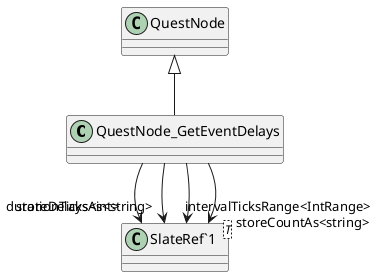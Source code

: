 @startuml
class QuestNode_GetEventDelays {
}
class "SlateRef`1"<T> {
}
QuestNode <|-- QuestNode_GetEventDelays
QuestNode_GetEventDelays --> "durationTicks<int>" "SlateRef`1"
QuestNode_GetEventDelays --> "intervalTicksRange<IntRange>" "SlateRef`1"
QuestNode_GetEventDelays --> "storeCountAs<string>" "SlateRef`1"
QuestNode_GetEventDelays --> "storeDelaysAs<string>" "SlateRef`1"
@enduml
